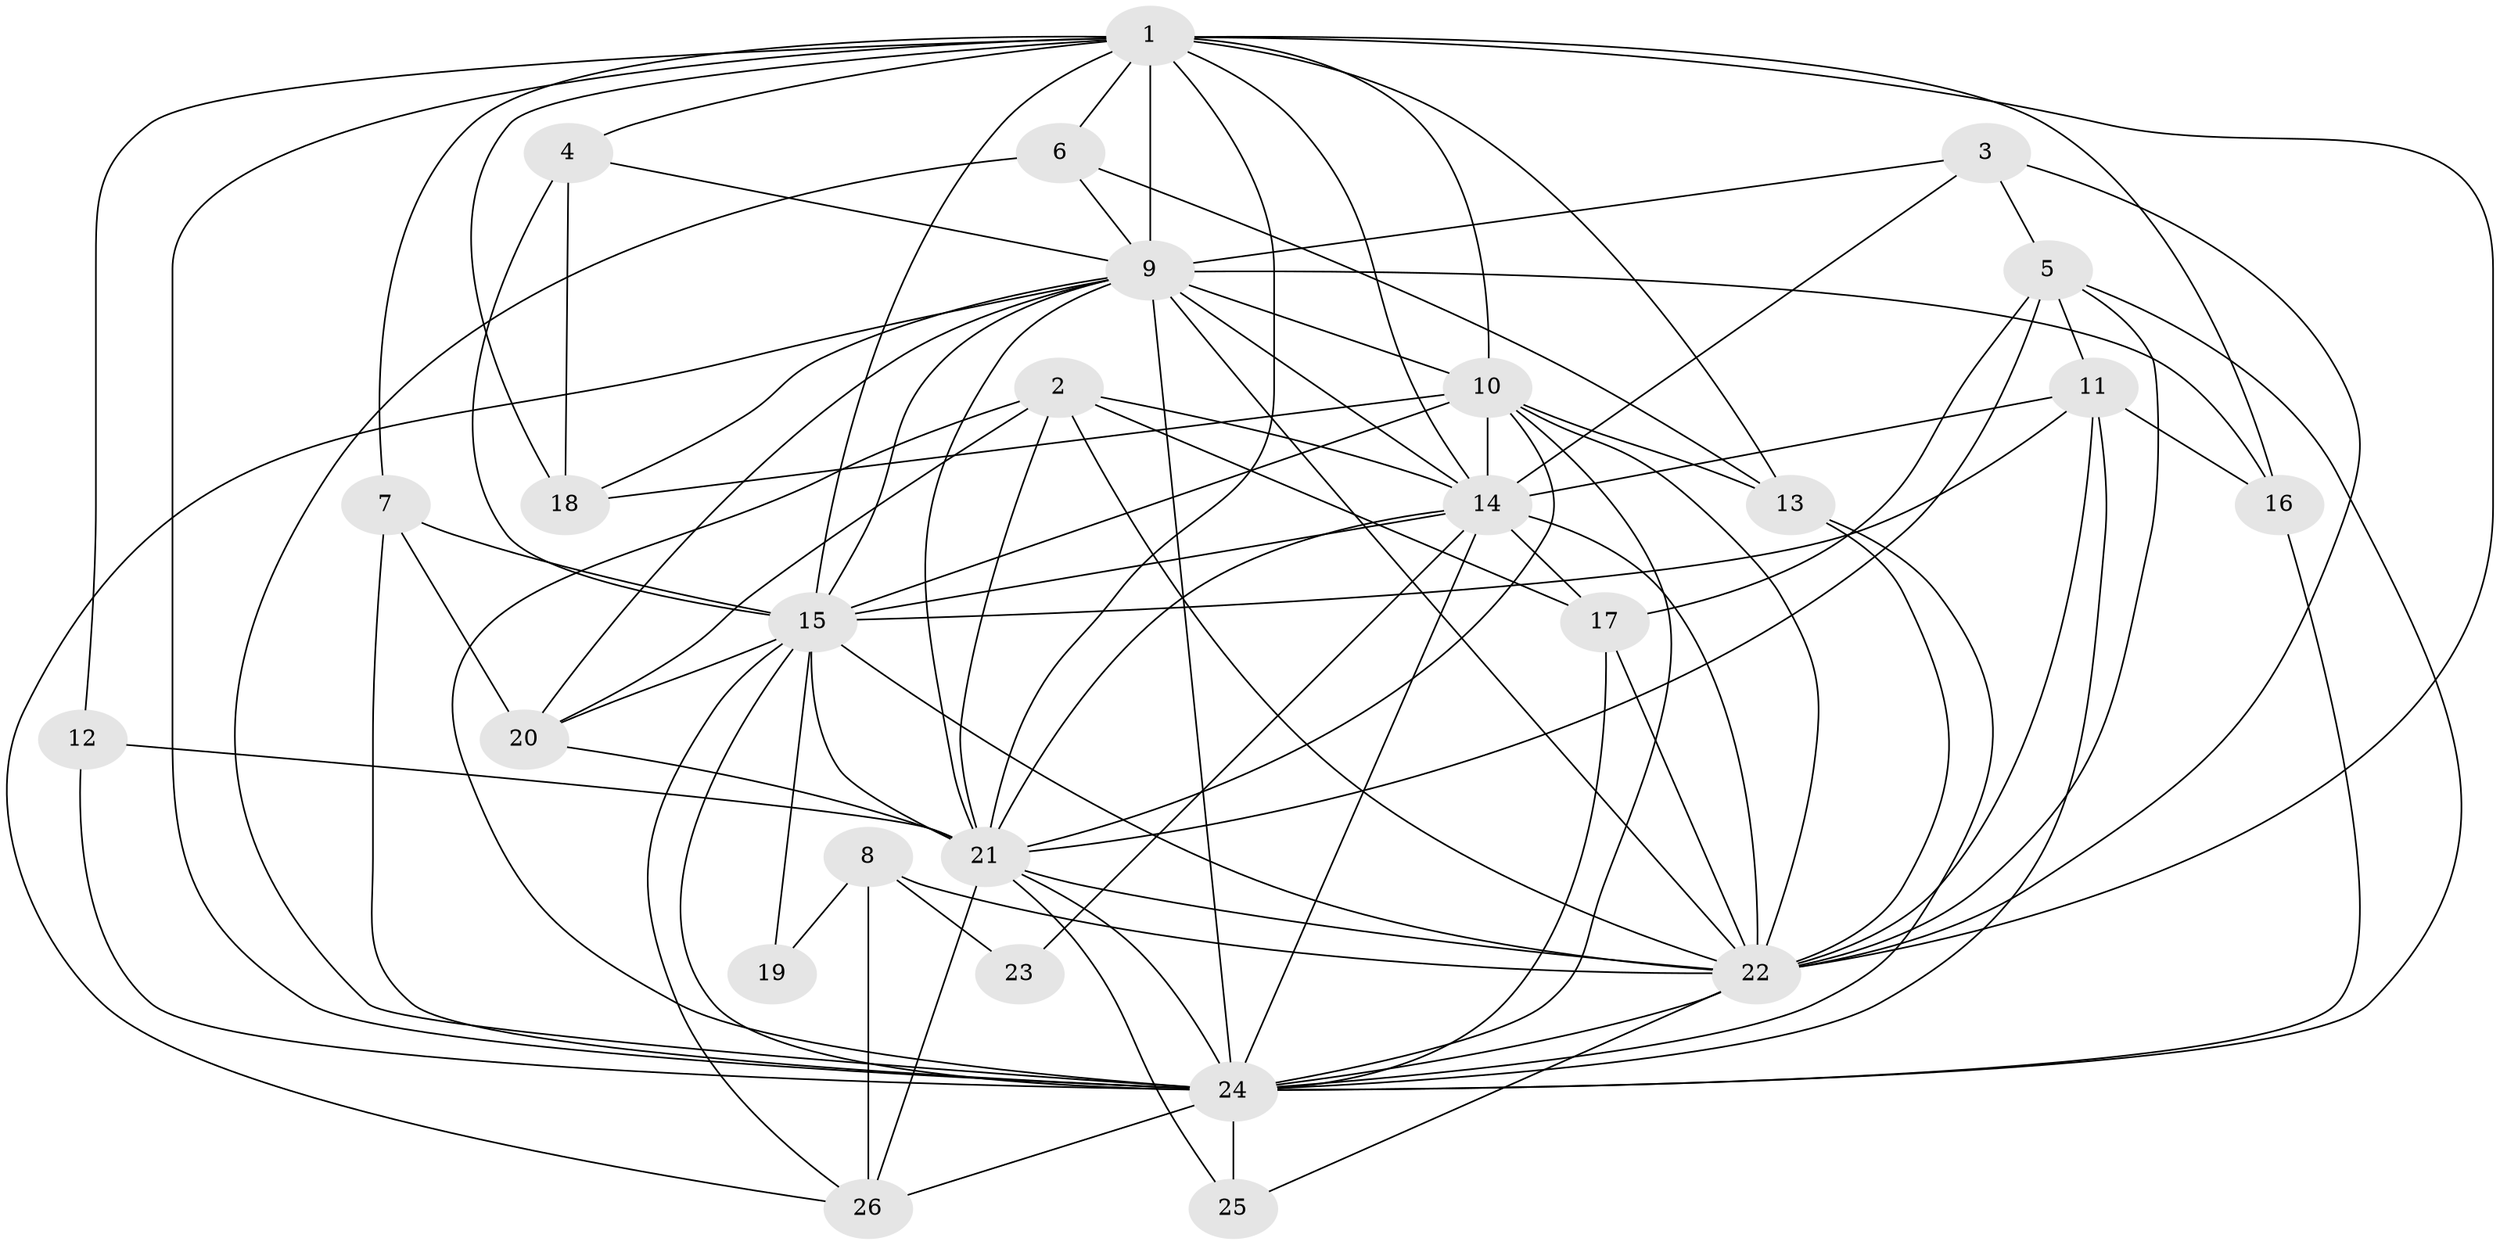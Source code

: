 // original degree distribution, {20: 0.047058823529411764, 23: 0.011764705882352941, 14: 0.011764705882352941, 11: 0.011764705882352941, 24: 0.011764705882352941, 18: 0.011764705882352941, 17: 0.011764705882352941, 7: 0.011764705882352941, 4: 0.08235294117647059, 6: 0.03529411764705882, 2: 0.5411764705882353, 5: 0.023529411764705882, 3: 0.18823529411764706}
// Generated by graph-tools (version 1.1) at 2025/36/03/04/25 23:36:23]
// undirected, 26 vertices, 92 edges
graph export_dot {
  node [color=gray90,style=filled];
  1;
  2;
  3;
  4;
  5;
  6;
  7;
  8;
  9;
  10;
  11;
  12;
  13;
  14;
  15;
  16;
  17;
  18;
  19;
  20;
  21;
  22;
  23;
  24;
  25;
  26;
  1 -- 4 [weight=2.0];
  1 -- 6 [weight=1.0];
  1 -- 7 [weight=1.0];
  1 -- 9 [weight=3.0];
  1 -- 10 [weight=2.0];
  1 -- 12 [weight=2.0];
  1 -- 13 [weight=1.0];
  1 -- 14 [weight=4.0];
  1 -- 15 [weight=2.0];
  1 -- 16 [weight=1.0];
  1 -- 18 [weight=1.0];
  1 -- 21 [weight=2.0];
  1 -- 22 [weight=3.0];
  1 -- 24 [weight=4.0];
  2 -- 14 [weight=1.0];
  2 -- 17 [weight=1.0];
  2 -- 20 [weight=1.0];
  2 -- 21 [weight=1.0];
  2 -- 22 [weight=1.0];
  2 -- 24 [weight=1.0];
  3 -- 5 [weight=1.0];
  3 -- 9 [weight=1.0];
  3 -- 14 [weight=1.0];
  3 -- 22 [weight=1.0];
  4 -- 9 [weight=2.0];
  4 -- 15 [weight=1.0];
  4 -- 18 [weight=1.0];
  5 -- 11 [weight=1.0];
  5 -- 17 [weight=1.0];
  5 -- 21 [weight=1.0];
  5 -- 22 [weight=1.0];
  5 -- 24 [weight=1.0];
  6 -- 9 [weight=1.0];
  6 -- 13 [weight=1.0];
  6 -- 24 [weight=1.0];
  7 -- 15 [weight=1.0];
  7 -- 20 [weight=1.0];
  7 -- 24 [weight=1.0];
  8 -- 19 [weight=1.0];
  8 -- 22 [weight=2.0];
  8 -- 23 [weight=1.0];
  8 -- 26 [weight=2.0];
  9 -- 10 [weight=3.0];
  9 -- 14 [weight=1.0];
  9 -- 15 [weight=2.0];
  9 -- 16 [weight=1.0];
  9 -- 18 [weight=1.0];
  9 -- 20 [weight=1.0];
  9 -- 21 [weight=2.0];
  9 -- 22 [weight=1.0];
  9 -- 24 [weight=3.0];
  9 -- 26 [weight=1.0];
  10 -- 13 [weight=2.0];
  10 -- 14 [weight=1.0];
  10 -- 15 [weight=1.0];
  10 -- 18 [weight=1.0];
  10 -- 21 [weight=1.0];
  10 -- 22 [weight=2.0];
  10 -- 24 [weight=2.0];
  11 -- 14 [weight=1.0];
  11 -- 15 [weight=1.0];
  11 -- 16 [weight=1.0];
  11 -- 22 [weight=1.0];
  11 -- 24 [weight=1.0];
  12 -- 21 [weight=1.0];
  12 -- 24 [weight=1.0];
  13 -- 22 [weight=1.0];
  13 -- 24 [weight=1.0];
  14 -- 15 [weight=1.0];
  14 -- 17 [weight=1.0];
  14 -- 21 [weight=1.0];
  14 -- 22 [weight=2.0];
  14 -- 23 [weight=1.0];
  14 -- 24 [weight=3.0];
  15 -- 19 [weight=1.0];
  15 -- 20 [weight=1.0];
  15 -- 21 [weight=2.0];
  15 -- 22 [weight=1.0];
  15 -- 24 [weight=2.0];
  15 -- 26 [weight=1.0];
  16 -- 24 [weight=1.0];
  17 -- 22 [weight=1.0];
  17 -- 24 [weight=2.0];
  20 -- 21 [weight=1.0];
  21 -- 22 [weight=2.0];
  21 -- 24 [weight=3.0];
  21 -- 25 [weight=1.0];
  21 -- 26 [weight=1.0];
  22 -- 24 [weight=4.0];
  22 -- 25 [weight=1.0];
  24 -- 25 [weight=1.0];
  24 -- 26 [weight=2.0];
}
